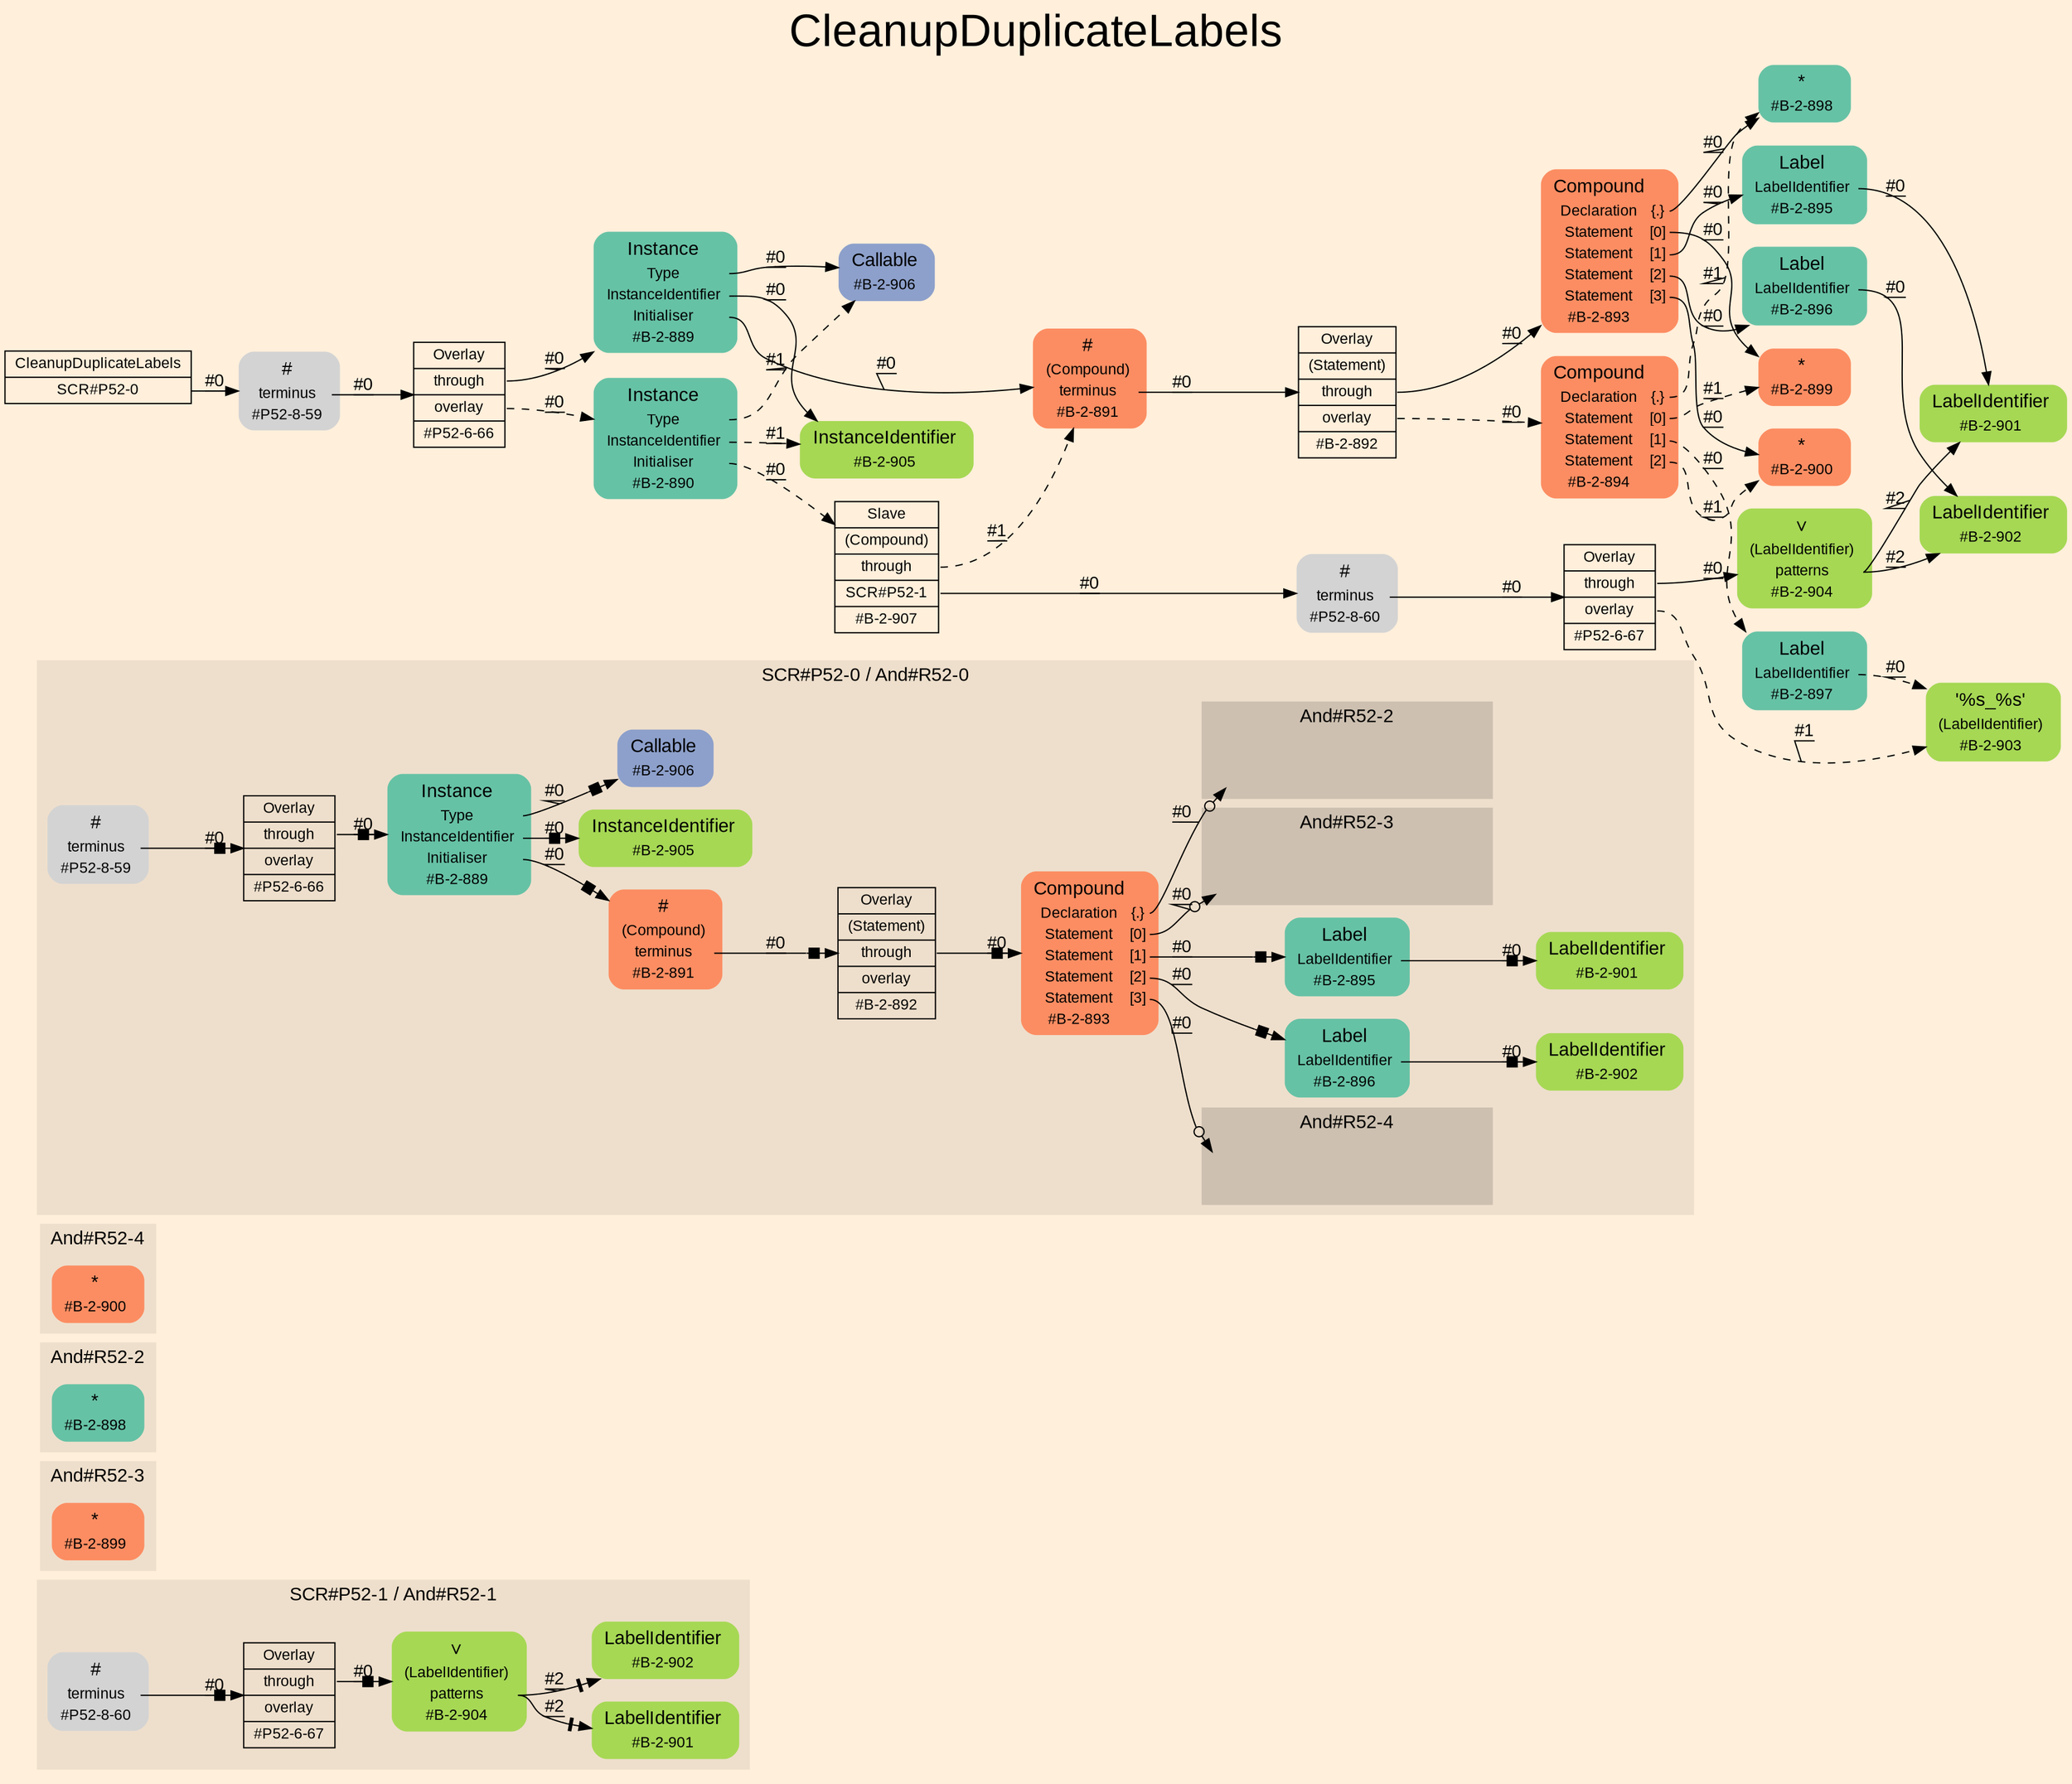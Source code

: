 digraph "CleanupDuplicateLabels" {
label = "CleanupDuplicateLabels"
labelloc = t
fontsize = "36"
graph [
    rankdir = "LR"
    ranksep = 0.3
    bgcolor = antiquewhite1
    color = black
    fontcolor = black
    fontname = "Arial"
];
node [
    fontname = "Arial"
];
edge [
    fontname = "Arial"
];

// -------------------- figure And#R52-1 --------------------
// -------- block And#R52-1/#B-2-901 ----------
"And#R52-1/#B-2-901" [
    shape = "plaintext"
    fillcolor = "/set28/5"
    label = <<TABLE BORDER="0" CELLBORDER="0" CELLSPACING="0">
     <TR><TD><FONT POINT-SIZE="15.0">LabelIdentifier</FONT></TD><TD></TD></TR>
     <TR><TD>#B-2-901</TD><TD PORT="port0"></TD></TR>
    </TABLE>>
    style = "rounded,filled"
    fontsize = "12"
];

// -------- block And#R52-1/#B-2-902 ----------
"And#R52-1/#B-2-902" [
    shape = "plaintext"
    fillcolor = "/set28/5"
    label = <<TABLE BORDER="0" CELLBORDER="0" CELLSPACING="0">
     <TR><TD><FONT POINT-SIZE="15.0">LabelIdentifier</FONT></TD><TD></TD></TR>
     <TR><TD>#B-2-902</TD><TD PORT="port0"></TD></TR>
    </TABLE>>
    style = "rounded,filled"
    fontsize = "12"
];

// -------- region And#R52-1 ----------
subgraph "clusterAnd#R52-1" {
    label = "SCR#P52-1 / And#R52-1"
    style = "filled"
    color = antiquewhite2
    fontsize = "15"
    // -------- block And#R52-1/#B-2-904 ----------
    "And#R52-1/#B-2-904" [
        shape = "plaintext"
        fillcolor = "/set28/5"
        label = <<TABLE BORDER="0" CELLBORDER="0" CELLSPACING="0">
         <TR><TD><FONT POINT-SIZE="15.0">∨</FONT></TD><TD></TD></TR>
         <TR><TD>(LabelIdentifier)</TD><TD PORT="port0"></TD></TR>
         <TR><TD>patterns</TD><TD PORT="port1"></TD></TR>
         <TR><TD>#B-2-904</TD><TD PORT="port2"></TD></TR>
        </TABLE>>
        style = "rounded,filled"
        fontsize = "12"
    ];
    
    "And#R52-1/#B-2-904":port1 -> "And#R52-1/#B-2-901" [
        arrowhead="normalnonetee"
        label = "#2"
        decorate = true
        color = black
        fontcolor = black
    ];
    
    "And#R52-1/#B-2-904":port1 -> "And#R52-1/#B-2-902" [
        arrowhead="normalnonetee"
        label = "#2"
        decorate = true
        color = black
        fontcolor = black
    ];
    
    // -------- block And#R52-1/#P52-6-67 ----------
    "And#R52-1/#P52-6-67" [
        shape = "record"
        fillcolor = antiquewhite2
        label = "<fixed> Overlay | <port0> through | <port1> overlay | <port2> #P52-6-67"
        style = "filled"
        fontsize = "12"
        color = black
        fontcolor = black
    ];
    
    "And#R52-1/#P52-6-67":port0 -> "And#R52-1/#B-2-904" [
        arrowhead="normalnonebox"
        label = "#0"
        decorate = true
        color = black
        fontcolor = black
    ];
    
    // -------- block And#R52-1/#P52-8-60 ----------
    "And#R52-1/#P52-8-60" [
        shape = "plaintext"
        label = <<TABLE BORDER="0" CELLBORDER="0" CELLSPACING="0">
         <TR><TD><FONT POINT-SIZE="15.0">#</FONT></TD><TD></TD></TR>
         <TR><TD>terminus</TD><TD PORT="port0"></TD></TR>
         <TR><TD>#P52-8-60</TD><TD PORT="port1"></TD></TR>
        </TABLE>>
        style = "rounded,filled"
        fontsize = "12"
    ];
    
    "And#R52-1/#P52-8-60":port0 -> "And#R52-1/#P52-6-67" [
        arrowhead="normalnonebox"
        label = "#0"
        decorate = true
        color = black
        fontcolor = black
    ];
    
}


// -------------------- figure And#R52-3 --------------------
// -------- region And#R52-3 ----------
subgraph "clusterAnd#R52-3" {
    label = "And#R52-3"
    style = "filled"
    color = antiquewhite2
    fontsize = "15"
    // -------- block And#R52-3/#B-2-899 ----------
    "And#R52-3/#B-2-899" [
        shape = "plaintext"
        fillcolor = "/set28/2"
        label = <<TABLE BORDER="0" CELLBORDER="0" CELLSPACING="0">
         <TR><TD><FONT POINT-SIZE="15.0">*</FONT></TD><TD></TD></TR>
         <TR><TD>#B-2-899</TD><TD PORT="port0"></TD></TR>
        </TABLE>>
        style = "rounded,filled"
        fontsize = "12"
    ];
    
}


// -------------------- figure And#R52-2 --------------------
// -------- region And#R52-2 ----------
subgraph "clusterAnd#R52-2" {
    label = "And#R52-2"
    style = "filled"
    color = antiquewhite2
    fontsize = "15"
    // -------- block And#R52-2/#B-2-898 ----------
    "And#R52-2/#B-2-898" [
        shape = "plaintext"
        fillcolor = "/set28/1"
        label = <<TABLE BORDER="0" CELLBORDER="0" CELLSPACING="0">
         <TR><TD><FONT POINT-SIZE="15.0">*</FONT></TD><TD></TD></TR>
         <TR><TD>#B-2-898</TD><TD PORT="port0"></TD></TR>
        </TABLE>>
        style = "rounded,filled"
        fontsize = "12"
    ];
    
}


// -------------------- figure And#R52-4 --------------------
// -------- region And#R52-4 ----------
subgraph "clusterAnd#R52-4" {
    label = "And#R52-4"
    style = "filled"
    color = antiquewhite2
    fontsize = "15"
    // -------- block And#R52-4/#B-2-900 ----------
    "And#R52-4/#B-2-900" [
        shape = "plaintext"
        fillcolor = "/set28/2"
        label = <<TABLE BORDER="0" CELLBORDER="0" CELLSPACING="0">
         <TR><TD><FONT POINT-SIZE="15.0">*</FONT></TD><TD></TD></TR>
         <TR><TD>#B-2-900</TD><TD PORT="port0"></TD></TR>
        </TABLE>>
        style = "rounded,filled"
        fontsize = "12"
    ];
    
}


// -------------------- figure And#R52-0 --------------------
// -------- region And#R52-0 ----------
subgraph "clusterAnd#R52-0" {
    label = "SCR#P52-0 / And#R52-0"
    style = "filled"
    color = antiquewhite2
    fontsize = "15"
    // -------- block And#R52-0/#B-2-889 ----------
    "And#R52-0/#B-2-889" [
        shape = "plaintext"
        fillcolor = "/set28/1"
        label = <<TABLE BORDER="0" CELLBORDER="0" CELLSPACING="0">
         <TR><TD><FONT POINT-SIZE="15.0">Instance</FONT></TD><TD></TD></TR>
         <TR><TD>Type</TD><TD PORT="port0"></TD></TR>
         <TR><TD>InstanceIdentifier</TD><TD PORT="port1"></TD></TR>
         <TR><TD>Initialiser</TD><TD PORT="port2"></TD></TR>
         <TR><TD>#B-2-889</TD><TD PORT="port3"></TD></TR>
        </TABLE>>
        style = "rounded,filled"
        fontsize = "12"
    ];
    
    "And#R52-0/#B-2-889":port0 -> "And#R52-0/#B-2-906" [
        arrowhead="normalnonebox"
        label = "#0"
        decorate = true
        color = black
        fontcolor = black
    ];
    
    "And#R52-0/#B-2-889":port1 -> "And#R52-0/#B-2-905" [
        arrowhead="normalnonebox"
        label = "#0"
        decorate = true
        color = black
        fontcolor = black
    ];
    
    "And#R52-0/#B-2-889":port2 -> "And#R52-0/#B-2-891" [
        arrowhead="normalnonebox"
        label = "#0"
        decorate = true
        color = black
        fontcolor = black
    ];
    
    // -------- block And#R52-0/#B-2-891 ----------
    "And#R52-0/#B-2-891" [
        shape = "plaintext"
        fillcolor = "/set28/2"
        label = <<TABLE BORDER="0" CELLBORDER="0" CELLSPACING="0">
         <TR><TD><FONT POINT-SIZE="15.0">#</FONT></TD><TD></TD></TR>
         <TR><TD>(Compound)</TD><TD PORT="port0"></TD></TR>
         <TR><TD>terminus</TD><TD PORT="port1"></TD></TR>
         <TR><TD>#B-2-891</TD><TD PORT="port2"></TD></TR>
        </TABLE>>
        style = "rounded,filled"
        fontsize = "12"
    ];
    
    "And#R52-0/#B-2-891":port1 -> "And#R52-0/#B-2-892" [
        arrowhead="normalnonebox"
        label = "#0"
        decorate = true
        color = black
        fontcolor = black
    ];
    
    // -------- block And#R52-0/#B-2-892 ----------
    "And#R52-0/#B-2-892" [
        shape = "record"
        fillcolor = antiquewhite2
        label = "<fixed> Overlay | <port0> (Statement) | <port1> through | <port2> overlay | <port3> #B-2-892"
        style = "filled"
        fontsize = "12"
        color = black
        fontcolor = black
    ];
    
    "And#R52-0/#B-2-892":port1 -> "And#R52-0/#B-2-893" [
        arrowhead="normalnonebox"
        label = "#0"
        decorate = true
        color = black
        fontcolor = black
    ];
    
    // -------- block And#R52-0/#B-2-893 ----------
    "And#R52-0/#B-2-893" [
        shape = "plaintext"
        fillcolor = "/set28/2"
        label = <<TABLE BORDER="0" CELLBORDER="0" CELLSPACING="0">
         <TR><TD><FONT POINT-SIZE="15.0">Compound</FONT></TD><TD></TD></TR>
         <TR><TD>Declaration</TD><TD PORT="port0">{.}</TD></TR>
         <TR><TD>Statement</TD><TD PORT="port1">[0]</TD></TR>
         <TR><TD>Statement</TD><TD PORT="port2">[1]</TD></TR>
         <TR><TD>Statement</TD><TD PORT="port3">[2]</TD></TR>
         <TR><TD>Statement</TD><TD PORT="port4">[3]</TD></TR>
         <TR><TD>#B-2-893</TD><TD PORT="port5"></TD></TR>
        </TABLE>>
        style = "rounded,filled"
        fontsize = "12"
    ];
    
    "And#R52-0/#B-2-893":port0 -> "And#R52-0/And#R52-2/#B-2-898" [
        arrowhead="normalnoneodot"
        label = "#0"
        decorate = true
        color = black
        fontcolor = black
    ];
    
    "And#R52-0/#B-2-893":port1 -> "And#R52-0/And#R52-3/#B-2-899" [
        arrowhead="normalnoneodot"
        label = "#0"
        decorate = true
        color = black
        fontcolor = black
    ];
    
    "And#R52-0/#B-2-893":port2 -> "And#R52-0/#B-2-895" [
        arrowhead="normalnonebox"
        label = "#0"
        decorate = true
        color = black
        fontcolor = black
    ];
    
    "And#R52-0/#B-2-893":port3 -> "And#R52-0/#B-2-896" [
        arrowhead="normalnonebox"
        label = "#0"
        decorate = true
        color = black
        fontcolor = black
    ];
    
    "And#R52-0/#B-2-893":port4 -> "And#R52-0/And#R52-4/#B-2-900" [
        arrowhead="normalnoneodot"
        label = "#0"
        decorate = true
        color = black
        fontcolor = black
    ];
    
    // -------- block And#R52-0/#B-2-895 ----------
    "And#R52-0/#B-2-895" [
        shape = "plaintext"
        fillcolor = "/set28/1"
        label = <<TABLE BORDER="0" CELLBORDER="0" CELLSPACING="0">
         <TR><TD><FONT POINT-SIZE="15.0">Label</FONT></TD><TD></TD></TR>
         <TR><TD>LabelIdentifier</TD><TD PORT="port0"></TD></TR>
         <TR><TD>#B-2-895</TD><TD PORT="port1"></TD></TR>
        </TABLE>>
        style = "rounded,filled"
        fontsize = "12"
    ];
    
    "And#R52-0/#B-2-895":port0 -> "And#R52-0/#B-2-901" [
        arrowhead="normalnonebox"
        label = "#0"
        decorate = true
        color = black
        fontcolor = black
    ];
    
    // -------- block And#R52-0/#B-2-896 ----------
    "And#R52-0/#B-2-896" [
        shape = "plaintext"
        fillcolor = "/set28/1"
        label = <<TABLE BORDER="0" CELLBORDER="0" CELLSPACING="0">
         <TR><TD><FONT POINT-SIZE="15.0">Label</FONT></TD><TD></TD></TR>
         <TR><TD>LabelIdentifier</TD><TD PORT="port0"></TD></TR>
         <TR><TD>#B-2-896</TD><TD PORT="port1"></TD></TR>
        </TABLE>>
        style = "rounded,filled"
        fontsize = "12"
    ];
    
    "And#R52-0/#B-2-896":port0 -> "And#R52-0/#B-2-902" [
        arrowhead="normalnonebox"
        label = "#0"
        decorate = true
        color = black
        fontcolor = black
    ];
    
    // -------- block And#R52-0/#B-2-901 ----------
    "And#R52-0/#B-2-901" [
        shape = "plaintext"
        fillcolor = "/set28/5"
        label = <<TABLE BORDER="0" CELLBORDER="0" CELLSPACING="0">
         <TR><TD><FONT POINT-SIZE="15.0">LabelIdentifier</FONT></TD><TD></TD></TR>
         <TR><TD>#B-2-901</TD><TD PORT="port0"></TD></TR>
        </TABLE>>
        style = "rounded,filled"
        fontsize = "12"
    ];
    
    // -------- block And#R52-0/#B-2-902 ----------
    "And#R52-0/#B-2-902" [
        shape = "plaintext"
        fillcolor = "/set28/5"
        label = <<TABLE BORDER="0" CELLBORDER="0" CELLSPACING="0">
         <TR><TD><FONT POINT-SIZE="15.0">LabelIdentifier</FONT></TD><TD></TD></TR>
         <TR><TD>#B-2-902</TD><TD PORT="port0"></TD></TR>
        </TABLE>>
        style = "rounded,filled"
        fontsize = "12"
    ];
    
    // -------- block And#R52-0/#B-2-905 ----------
    "And#R52-0/#B-2-905" [
        shape = "plaintext"
        fillcolor = "/set28/5"
        label = <<TABLE BORDER="0" CELLBORDER="0" CELLSPACING="0">
         <TR><TD><FONT POINT-SIZE="15.0">InstanceIdentifier</FONT></TD><TD></TD></TR>
         <TR><TD>#B-2-905</TD><TD PORT="port0"></TD></TR>
        </TABLE>>
        style = "rounded,filled"
        fontsize = "12"
    ];
    
    // -------- block And#R52-0/#B-2-906 ----------
    "And#R52-0/#B-2-906" [
        shape = "plaintext"
        fillcolor = "/set28/3"
        label = <<TABLE BORDER="0" CELLBORDER="0" CELLSPACING="0">
         <TR><TD><FONT POINT-SIZE="15.0">Callable</FONT></TD><TD></TD></TR>
         <TR><TD>#B-2-906</TD><TD PORT="port0"></TD></TR>
        </TABLE>>
        style = "rounded,filled"
        fontsize = "12"
    ];
    
    // -------- block And#R52-0/#P52-6-66 ----------
    "And#R52-0/#P52-6-66" [
        shape = "record"
        fillcolor = antiquewhite2
        label = "<fixed> Overlay | <port0> through | <port1> overlay | <port2> #P52-6-66"
        style = "filled"
        fontsize = "12"
        color = black
        fontcolor = black
    ];
    
    "And#R52-0/#P52-6-66":port0 -> "And#R52-0/#B-2-889" [
        arrowhead="normalnonebox"
        label = "#0"
        decorate = true
        color = black
        fontcolor = black
    ];
    
    // -------- block And#R52-0/#P52-8-59 ----------
    "And#R52-0/#P52-8-59" [
        shape = "plaintext"
        label = <<TABLE BORDER="0" CELLBORDER="0" CELLSPACING="0">
         <TR><TD><FONT POINT-SIZE="15.0">#</FONT></TD><TD></TD></TR>
         <TR><TD>terminus</TD><TD PORT="port0"></TD></TR>
         <TR><TD>#P52-8-59</TD><TD PORT="port1"></TD></TR>
        </TABLE>>
        style = "rounded,filled"
        fontsize = "12"
    ];
    
    "And#R52-0/#P52-8-59":port0 -> "And#R52-0/#P52-6-66" [
        arrowhead="normalnonebox"
        label = "#0"
        decorate = true
        color = black
        fontcolor = black
    ];
    
    // -------- region And#R52-0/And#R52-2 ----------
    subgraph "clusterAnd#R52-0/And#R52-2" {
        label = "And#R52-2"
        style = "filled"
        color = antiquewhite3
        fontsize = "15"
        // -------- block And#R52-0/And#R52-2/#B-2-898 ----------
        "And#R52-0/And#R52-2/#B-2-898" [
            shape = "none"
            style = "invisible"
        ];
        
    }
    
    // -------- region And#R52-0/And#R52-3 ----------
    subgraph "clusterAnd#R52-0/And#R52-3" {
        label = "And#R52-3"
        style = "filled"
        color = antiquewhite3
        fontsize = "15"
        // -------- block And#R52-0/And#R52-3/#B-2-899 ----------
        "And#R52-0/And#R52-3/#B-2-899" [
            shape = "none"
            style = "invisible"
        ];
        
    }
    
    // -------- region And#R52-0/And#R52-4 ----------
    subgraph "clusterAnd#R52-0/And#R52-4" {
        label = "And#R52-4"
        style = "filled"
        color = antiquewhite3
        fontsize = "15"
        // -------- block And#R52-0/And#R52-4/#B-2-900 ----------
        "And#R52-0/And#R52-4/#B-2-900" [
            shape = "none"
            style = "invisible"
        ];
        
    }
    
}


// -------------------- transformation figure --------------------
// -------- block CR#P52-0 ----------
"CR#P52-0" [
    shape = "record"
    fillcolor = antiquewhite1
    label = "<fixed> CleanupDuplicateLabels | <port0> SCR#P52-0"
    style = "filled"
    fontsize = "12"
    color = black
    fontcolor = black
];

"CR#P52-0":port0 -> "#P52-8-59" [
    label = "#0"
    decorate = true
    color = black
    fontcolor = black
];

// -------- block #P52-8-59 ----------
"#P52-8-59" [
    shape = "plaintext"
    label = <<TABLE BORDER="0" CELLBORDER="0" CELLSPACING="0">
     <TR><TD><FONT POINT-SIZE="15.0">#</FONT></TD><TD></TD></TR>
     <TR><TD>terminus</TD><TD PORT="port0"></TD></TR>
     <TR><TD>#P52-8-59</TD><TD PORT="port1"></TD></TR>
    </TABLE>>
    style = "rounded,filled"
    fontsize = "12"
];

"#P52-8-59":port0 -> "#P52-6-66" [
    label = "#0"
    decorate = true
    color = black
    fontcolor = black
];

// -------- block #P52-6-66 ----------
"#P52-6-66" [
    shape = "record"
    fillcolor = antiquewhite1
    label = "<fixed> Overlay | <port0> through | <port1> overlay | <port2> #P52-6-66"
    style = "filled"
    fontsize = "12"
    color = black
    fontcolor = black
];

"#P52-6-66":port0 -> "#B-2-889" [
    label = "#0"
    decorate = true
    color = black
    fontcolor = black
];

"#P52-6-66":port1 -> "#B-2-890" [
    style="dashed"
    label = "#0"
    decorate = true
    color = black
    fontcolor = black
];

// -------- block #B-2-889 ----------
"#B-2-889" [
    shape = "plaintext"
    fillcolor = "/set28/1"
    label = <<TABLE BORDER="0" CELLBORDER="0" CELLSPACING="0">
     <TR><TD><FONT POINT-SIZE="15.0">Instance</FONT></TD><TD></TD></TR>
     <TR><TD>Type</TD><TD PORT="port0"></TD></TR>
     <TR><TD>InstanceIdentifier</TD><TD PORT="port1"></TD></TR>
     <TR><TD>Initialiser</TD><TD PORT="port2"></TD></TR>
     <TR><TD>#B-2-889</TD><TD PORT="port3"></TD></TR>
    </TABLE>>
    style = "rounded,filled"
    fontsize = "12"
];

"#B-2-889":port0 -> "#B-2-906" [
    label = "#0"
    decorate = true
    color = black
    fontcolor = black
];

"#B-2-889":port1 -> "#B-2-905" [
    label = "#0"
    decorate = true
    color = black
    fontcolor = black
];

"#B-2-889":port2 -> "#B-2-891" [
    label = "#0"
    decorate = true
    color = black
    fontcolor = black
];

// -------- block #B-2-906 ----------
"#B-2-906" [
    shape = "plaintext"
    fillcolor = "/set28/3"
    label = <<TABLE BORDER="0" CELLBORDER="0" CELLSPACING="0">
     <TR><TD><FONT POINT-SIZE="15.0">Callable</FONT></TD><TD></TD></TR>
     <TR><TD>#B-2-906</TD><TD PORT="port0"></TD></TR>
    </TABLE>>
    style = "rounded,filled"
    fontsize = "12"
];

// -------- block #B-2-905 ----------
"#B-2-905" [
    shape = "plaintext"
    fillcolor = "/set28/5"
    label = <<TABLE BORDER="0" CELLBORDER="0" CELLSPACING="0">
     <TR><TD><FONT POINT-SIZE="15.0">InstanceIdentifier</FONT></TD><TD></TD></TR>
     <TR><TD>#B-2-905</TD><TD PORT="port0"></TD></TR>
    </TABLE>>
    style = "rounded,filled"
    fontsize = "12"
];

// -------- block #B-2-891 ----------
"#B-2-891" [
    shape = "plaintext"
    fillcolor = "/set28/2"
    label = <<TABLE BORDER="0" CELLBORDER="0" CELLSPACING="0">
     <TR><TD><FONT POINT-SIZE="15.0">#</FONT></TD><TD></TD></TR>
     <TR><TD>(Compound)</TD><TD PORT="port0"></TD></TR>
     <TR><TD>terminus</TD><TD PORT="port1"></TD></TR>
     <TR><TD>#B-2-891</TD><TD PORT="port2"></TD></TR>
    </TABLE>>
    style = "rounded,filled"
    fontsize = "12"
];

"#B-2-891":port1 -> "#B-2-892" [
    label = "#0"
    decorate = true
    color = black
    fontcolor = black
];

// -------- block #B-2-892 ----------
"#B-2-892" [
    shape = "record"
    fillcolor = antiquewhite1
    label = "<fixed> Overlay | <port0> (Statement) | <port1> through | <port2> overlay | <port3> #B-2-892"
    style = "filled"
    fontsize = "12"
    color = black
    fontcolor = black
];

"#B-2-892":port1 -> "#B-2-893" [
    label = "#0"
    decorate = true
    color = black
    fontcolor = black
];

"#B-2-892":port2 -> "#B-2-894" [
    style="dashed"
    label = "#0"
    decorate = true
    color = black
    fontcolor = black
];

// -------- block #B-2-893 ----------
"#B-2-893" [
    shape = "plaintext"
    fillcolor = "/set28/2"
    label = <<TABLE BORDER="0" CELLBORDER="0" CELLSPACING="0">
     <TR><TD><FONT POINT-SIZE="15.0">Compound</FONT></TD><TD></TD></TR>
     <TR><TD>Declaration</TD><TD PORT="port0">{.}</TD></TR>
     <TR><TD>Statement</TD><TD PORT="port1">[0]</TD></TR>
     <TR><TD>Statement</TD><TD PORT="port2">[1]</TD></TR>
     <TR><TD>Statement</TD><TD PORT="port3">[2]</TD></TR>
     <TR><TD>Statement</TD><TD PORT="port4">[3]</TD></TR>
     <TR><TD>#B-2-893</TD><TD PORT="port5"></TD></TR>
    </TABLE>>
    style = "rounded,filled"
    fontsize = "12"
];

"#B-2-893":port0 -> "#B-2-898" [
    label = "#0"
    decorate = true
    color = black
    fontcolor = black
];

"#B-2-893":port1 -> "#B-2-899" [
    label = "#0"
    decorate = true
    color = black
    fontcolor = black
];

"#B-2-893":port2 -> "#B-2-895" [
    label = "#0"
    decorate = true
    color = black
    fontcolor = black
];

"#B-2-893":port3 -> "#B-2-896" [
    label = "#0"
    decorate = true
    color = black
    fontcolor = black
];

"#B-2-893":port4 -> "#B-2-900" [
    label = "#0"
    decorate = true
    color = black
    fontcolor = black
];

// -------- block #B-2-898 ----------
"#B-2-898" [
    shape = "plaintext"
    fillcolor = "/set28/1"
    label = <<TABLE BORDER="0" CELLBORDER="0" CELLSPACING="0">
     <TR><TD><FONT POINT-SIZE="15.0">*</FONT></TD><TD></TD></TR>
     <TR><TD>#B-2-898</TD><TD PORT="port0"></TD></TR>
    </TABLE>>
    style = "rounded,filled"
    fontsize = "12"
];

// -------- block #B-2-899 ----------
"#B-2-899" [
    shape = "plaintext"
    fillcolor = "/set28/2"
    label = <<TABLE BORDER="0" CELLBORDER="0" CELLSPACING="0">
     <TR><TD><FONT POINT-SIZE="15.0">*</FONT></TD><TD></TD></TR>
     <TR><TD>#B-2-899</TD><TD PORT="port0"></TD></TR>
    </TABLE>>
    style = "rounded,filled"
    fontsize = "12"
];

// -------- block #B-2-895 ----------
"#B-2-895" [
    shape = "plaintext"
    fillcolor = "/set28/1"
    label = <<TABLE BORDER="0" CELLBORDER="0" CELLSPACING="0">
     <TR><TD><FONT POINT-SIZE="15.0">Label</FONT></TD><TD></TD></TR>
     <TR><TD>LabelIdentifier</TD><TD PORT="port0"></TD></TR>
     <TR><TD>#B-2-895</TD><TD PORT="port1"></TD></TR>
    </TABLE>>
    style = "rounded,filled"
    fontsize = "12"
];

"#B-2-895":port0 -> "#B-2-901" [
    label = "#0"
    decorate = true
    color = black
    fontcolor = black
];

// -------- block #B-2-901 ----------
"#B-2-901" [
    shape = "plaintext"
    fillcolor = "/set28/5"
    label = <<TABLE BORDER="0" CELLBORDER="0" CELLSPACING="0">
     <TR><TD><FONT POINT-SIZE="15.0">LabelIdentifier</FONT></TD><TD></TD></TR>
     <TR><TD>#B-2-901</TD><TD PORT="port0"></TD></TR>
    </TABLE>>
    style = "rounded,filled"
    fontsize = "12"
];

// -------- block #B-2-896 ----------
"#B-2-896" [
    shape = "plaintext"
    fillcolor = "/set28/1"
    label = <<TABLE BORDER="0" CELLBORDER="0" CELLSPACING="0">
     <TR><TD><FONT POINT-SIZE="15.0">Label</FONT></TD><TD></TD></TR>
     <TR><TD>LabelIdentifier</TD><TD PORT="port0"></TD></TR>
     <TR><TD>#B-2-896</TD><TD PORT="port1"></TD></TR>
    </TABLE>>
    style = "rounded,filled"
    fontsize = "12"
];

"#B-2-896":port0 -> "#B-2-902" [
    label = "#0"
    decorate = true
    color = black
    fontcolor = black
];

// -------- block #B-2-902 ----------
"#B-2-902" [
    shape = "plaintext"
    fillcolor = "/set28/5"
    label = <<TABLE BORDER="0" CELLBORDER="0" CELLSPACING="0">
     <TR><TD><FONT POINT-SIZE="15.0">LabelIdentifier</FONT></TD><TD></TD></TR>
     <TR><TD>#B-2-902</TD><TD PORT="port0"></TD></TR>
    </TABLE>>
    style = "rounded,filled"
    fontsize = "12"
];

// -------- block #B-2-900 ----------
"#B-2-900" [
    shape = "plaintext"
    fillcolor = "/set28/2"
    label = <<TABLE BORDER="0" CELLBORDER="0" CELLSPACING="0">
     <TR><TD><FONT POINT-SIZE="15.0">*</FONT></TD><TD></TD></TR>
     <TR><TD>#B-2-900</TD><TD PORT="port0"></TD></TR>
    </TABLE>>
    style = "rounded,filled"
    fontsize = "12"
];

// -------- block #B-2-894 ----------
"#B-2-894" [
    shape = "plaintext"
    fillcolor = "/set28/2"
    label = <<TABLE BORDER="0" CELLBORDER="0" CELLSPACING="0">
     <TR><TD><FONT POINT-SIZE="15.0">Compound</FONT></TD><TD></TD></TR>
     <TR><TD>Declaration</TD><TD PORT="port0">{.}</TD></TR>
     <TR><TD>Statement</TD><TD PORT="port1">[0]</TD></TR>
     <TR><TD>Statement</TD><TD PORT="port2">[1]</TD></TR>
     <TR><TD>Statement</TD><TD PORT="port3">[2]</TD></TR>
     <TR><TD>#B-2-894</TD><TD PORT="port4"></TD></TR>
    </TABLE>>
    style = "rounded,filled"
    fontsize = "12"
];

"#B-2-894":port0 -> "#B-2-898" [
    style="dashed"
    label = "#1"
    decorate = true
    color = black
    fontcolor = black
];

"#B-2-894":port1 -> "#B-2-899" [
    style="dashed"
    label = "#1"
    decorate = true
    color = black
    fontcolor = black
];

"#B-2-894":port2 -> "#B-2-897" [
    style="dashed"
    label = "#0"
    decorate = true
    color = black
    fontcolor = black
];

"#B-2-894":port3 -> "#B-2-900" [
    style="dashed"
    label = "#1"
    decorate = true
    color = black
    fontcolor = black
];

// -------- block #B-2-897 ----------
"#B-2-897" [
    shape = "plaintext"
    fillcolor = "/set28/1"
    label = <<TABLE BORDER="0" CELLBORDER="0" CELLSPACING="0">
     <TR><TD><FONT POINT-SIZE="15.0">Label</FONT></TD><TD></TD></TR>
     <TR><TD>LabelIdentifier</TD><TD PORT="port0"></TD></TR>
     <TR><TD>#B-2-897</TD><TD PORT="port1"></TD></TR>
    </TABLE>>
    style = "rounded,filled"
    fontsize = "12"
];

"#B-2-897":port0 -> "#B-2-903" [
    style="dashed"
    label = "#0"
    decorate = true
    color = black
    fontcolor = black
];

// -------- block #B-2-903 ----------
"#B-2-903" [
    shape = "plaintext"
    fillcolor = "/set28/5"
    label = <<TABLE BORDER="0" CELLBORDER="0" CELLSPACING="0">
     <TR><TD><FONT POINT-SIZE="15.0">'%s_%s'</FONT></TD><TD></TD></TR>
     <TR><TD>(LabelIdentifier)</TD><TD PORT="port0"></TD></TR>
     <TR><TD>#B-2-903</TD><TD PORT="port1"></TD></TR>
    </TABLE>>
    style = "rounded,filled"
    fontsize = "12"
];

// -------- block #B-2-890 ----------
"#B-2-890" [
    shape = "plaintext"
    fillcolor = "/set28/1"
    label = <<TABLE BORDER="0" CELLBORDER="0" CELLSPACING="0">
     <TR><TD><FONT POINT-SIZE="15.0">Instance</FONT></TD><TD></TD></TR>
     <TR><TD>Type</TD><TD PORT="port0"></TD></TR>
     <TR><TD>InstanceIdentifier</TD><TD PORT="port1"></TD></TR>
     <TR><TD>Initialiser</TD><TD PORT="port2"></TD></TR>
     <TR><TD>#B-2-890</TD><TD PORT="port3"></TD></TR>
    </TABLE>>
    style = "rounded,filled"
    fontsize = "12"
];

"#B-2-890":port0 -> "#B-2-906" [
    style="dashed"
    label = "#1"
    decorate = true
    color = black
    fontcolor = black
];

"#B-2-890":port1 -> "#B-2-905" [
    style="dashed"
    label = "#1"
    decorate = true
    color = black
    fontcolor = black
];

"#B-2-890":port2 -> "#B-2-907" [
    style="dashed"
    label = "#0"
    decorate = true
    color = black
    fontcolor = black
];

// -------- block #B-2-907 ----------
"#B-2-907" [
    shape = "record"
    fillcolor = antiquewhite1
    label = "<fixed> Slave | <port0> (Compound) | <port1> through | <port2> SCR#P52-1 | <port3> #B-2-907"
    style = "filled"
    fontsize = "12"
    color = black
    fontcolor = black
];

"#B-2-907":port1 -> "#B-2-891" [
    style="dashed"
    label = "#1"
    decorate = true
    color = black
    fontcolor = black
];

"#B-2-907":port2 -> "#P52-8-60" [
    label = "#0"
    decorate = true
    color = black
    fontcolor = black
];

// -------- block #P52-8-60 ----------
"#P52-8-60" [
    shape = "plaintext"
    label = <<TABLE BORDER="0" CELLBORDER="0" CELLSPACING="0">
     <TR><TD><FONT POINT-SIZE="15.0">#</FONT></TD><TD></TD></TR>
     <TR><TD>terminus</TD><TD PORT="port0"></TD></TR>
     <TR><TD>#P52-8-60</TD><TD PORT="port1"></TD></TR>
    </TABLE>>
    style = "rounded,filled"
    fontsize = "12"
];

"#P52-8-60":port0 -> "#P52-6-67" [
    label = "#0"
    decorate = true
    color = black
    fontcolor = black
];

// -------- block #P52-6-67 ----------
"#P52-6-67" [
    shape = "record"
    fillcolor = antiquewhite1
    label = "<fixed> Overlay | <port0> through | <port1> overlay | <port2> #P52-6-67"
    style = "filled"
    fontsize = "12"
    color = black
    fontcolor = black
];

"#P52-6-67":port0 -> "#B-2-904" [
    label = "#0"
    decorate = true
    color = black
    fontcolor = black
];

"#P52-6-67":port1 -> "#B-2-903" [
    style="dashed"
    label = "#1"
    decorate = true
    color = black
    fontcolor = black
];

// -------- block #B-2-904 ----------
"#B-2-904" [
    shape = "plaintext"
    fillcolor = "/set28/5"
    label = <<TABLE BORDER="0" CELLBORDER="0" CELLSPACING="0">
     <TR><TD><FONT POINT-SIZE="15.0">∨</FONT></TD><TD></TD></TR>
     <TR><TD>(LabelIdentifier)</TD><TD PORT="port0"></TD></TR>
     <TR><TD>patterns</TD><TD PORT="port1"></TD></TR>
     <TR><TD>#B-2-904</TD><TD PORT="port2"></TD></TR>
    </TABLE>>
    style = "rounded,filled"
    fontsize = "12"
];

"#B-2-904":port1 -> "#B-2-901" [
    label = "#2"
    decorate = true
    color = black
    fontcolor = black
];

"#B-2-904":port1 -> "#B-2-902" [
    label = "#2"
    decorate = true
    color = black
    fontcolor = black
];


}
